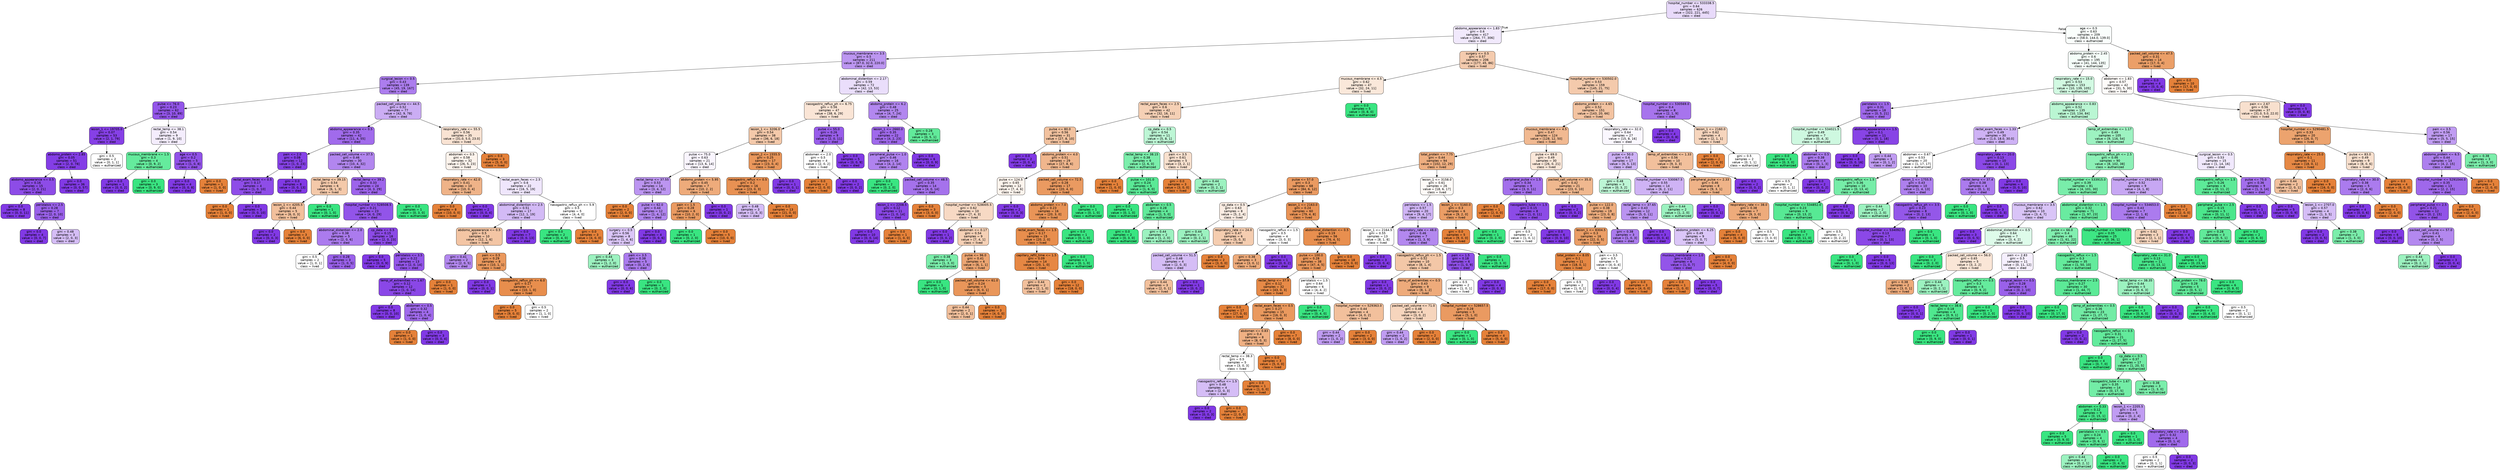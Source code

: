 digraph Tree {
node [shape=box, style="filled, rounded", color="black", fontname="helvetica"] ;
edge [fontname="helvetica"] ;
0 [label="hospital_number <= 533338.5\ngini = 0.64\nsamples = 626\nvalue = [322, 221, 445]\nclass = died", fillcolor="#e8dafa"] ;
1 [label="abdomo_appearance <= 1.83\ngini = 0.6\nsamples = 417\nvalue = [264, 77, 306]\nclass = died", fillcolor="#f1e9fc"] ;
0 -> 1 [labeldistance=2.5, labelangle=45, headlabel="True"] ;
2 [label="mucous_membrane <= 3.5\ngini = 0.5\nsamples = 211\nvalue = [87.0, 32.0, 220.0]\nclass = died", fillcolor="#bc96f1"] ;
1 -> 2 ;
3 [label="surgical_lesion <= 0.5\ngini = 0.43\nsamples = 139\nvalue = [45, 19, 167]\nclass = died", fillcolor="#ac7dee"] ;
2 -> 3 ;
4 [label="pulse <= 76.0\ngini = 0.23\nsamples = 62\nvalue = [3, 10, 89]\nclass = died", fillcolor="#9355e9"] ;
3 -> 4 ;
5 [label="lesion_1 <= 19705.0\ngini = 0.07\nsamples = 53\nvalue = [2, 1, 79]\nclass = died", fillcolor="#8640e6"] ;
4 -> 5 ;
6 [label="abdomo_protein <= 2.85\ngini = 0.05\nsamples = 51\nvalue = [2, 0, 78]\nclass = died", fillcolor="#843ee6"] ;
5 -> 6 ;
7 [label="abdomo_appearance <= 0.5\ngini = 0.16\nsamples = 15\nvalue = [2, 0, 21]\nclass = died", fillcolor="#8d4ce7"] ;
6 -> 7 ;
8 [label="gini = 0.0\nsamples = 8\nvalue = [0, 0, 11]\nclass = died", fillcolor="#8139e5"] ;
7 -> 8 ;
9 [label="peristalsis <= 2.5\ngini = 0.28\nsamples = 7\nvalue = [2, 0, 10]\nclass = died", fillcolor="#9a61ea"] ;
7 -> 9 ;
10 [label="gini = 0.0\nsamples = 4\nvalue = [0, 0, 7]\nclass = died", fillcolor="#8139e5"] ;
9 -> 10 ;
11 [label="gini = 0.48\nsamples = 3\nvalue = [2, 0, 3]\nclass = died", fillcolor="#d5bdf6"] ;
9 -> 11 ;
12 [label="gini = 0.0\nsamples = 36\nvalue = [0, 0, 57]\nclass = died", fillcolor="#8139e5"] ;
6 -> 12 ;
13 [label="gini = 0.5\nsamples = 2\nvalue = [0, 1, 1]\nclass = euthanized", fillcolor="#ffffff"] ;
5 -> 13 ;
14 [label="rectal_temp <= 38.1\ngini = 0.54\nsamples = 9\nvalue = [1, 9, 10]\nclass = died", fillcolor="#f4edfd"] ;
4 -> 14 ;
15 [label="mucous_membrane <= 1.5\ngini = 0.3\nsamples = 4\nvalue = [0, 9, 2]\nclass = euthanized", fillcolor="#65eb9d"] ;
14 -> 15 ;
16 [label="gini = 0.0\nsamples = 1\nvalue = [0, 0, 2]\nclass = died", fillcolor="#8139e5"] ;
15 -> 16 ;
17 [label="gini = 0.0\nsamples = 3\nvalue = [0, 9, 0]\nclass = euthanized", fillcolor="#39e581"] ;
15 -> 17 ;
18 [label="age <= 0.5\ngini = 0.2\nsamples = 5\nvalue = [1, 0, 8]\nclass = died", fillcolor="#9152e8"] ;
14 -> 18 ;
19 [label="gini = 0.0\nsamples = 4\nvalue = [0, 0, 8]\nclass = died", fillcolor="#8139e5"] ;
18 -> 19 ;
20 [label="gini = 0.0\nsamples = 1\nvalue = [1, 0, 0]\nclass = lived", fillcolor="#e58139"] ;
18 -> 20 ;
21 [label="packed_cell_volume <= 44.5\ngini = 0.52\nsamples = 77\nvalue = [42, 9, 78]\nclass = died", fillcolor="#cbadf4"] ;
3 -> 21 ;
22 [label="abdomo_appearance <= 0.5\ngini = 0.35\nsamples = 42\nvalue = [11, 4, 55]\nclass = died", fillcolor="#a16bec"] ;
21 -> 22 ;
23 [label="pain <= 2.0\ngini = 0.08\nsamples = 12\nvalue = [1, 0, 23]\nclass = died", fillcolor="#8642e6"] ;
22 -> 23 ;
24 [label="rectal_exam_feces <= 0.5\ngini = 0.17\nsamples = 4\nvalue = [1, 0, 10]\nclass = died", fillcolor="#8e4de8"] ;
23 -> 24 ;
25 [label="gini = 0.0\nsamples = 1\nvalue = [1, 0, 0]\nclass = lived", fillcolor="#e58139"] ;
24 -> 25 ;
26 [label="gini = 0.0\nsamples = 3\nvalue = [0, 0, 10]\nclass = died", fillcolor="#8139e5"] ;
24 -> 26 ;
27 [label="gini = 0.0\nsamples = 8\nvalue = [0, 0, 13]\nclass = died", fillcolor="#8139e5"] ;
23 -> 27 ;
28 [label="packed_cell_volume <= 37.5\ngini = 0.46\nsamples = 30\nvalue = [10, 4, 32]\nclass = died", fillcolor="#b286ef"] ;
22 -> 28 ;
29 [label="rectal_temp <= 39.15\ngini = 0.54\nsamples = 6\nvalue = [6, 1, 3]\nclass = lived", fillcolor="#f4c9aa"] ;
28 -> 29 ;
30 [label="lesion_1 <= 4205.5\ngini = 0.44\nsamples = 5\nvalue = [6, 0, 3]\nclass = lived", fillcolor="#f2c09c"] ;
29 -> 30 ;
31 [label="gini = 0.0\nsamples = 2\nvalue = [0, 0, 3]\nclass = died", fillcolor="#8139e5"] ;
30 -> 31 ;
32 [label="gini = 0.0\nsamples = 3\nvalue = [6, 0, 0]\nclass = lived", fillcolor="#e58139"] ;
30 -> 32 ;
33 [label="gini = 0.0\nsamples = 1\nvalue = [0, 1, 0]\nclass = euthanized", fillcolor="#39e581"] ;
29 -> 33 ;
34 [label="rectal_temp <= 39.2\ngini = 0.33\nsamples = 24\nvalue = [4, 3, 29]\nclass = died", fillcolor="#9d64eb"] ;
28 -> 34 ;
35 [label="hospital_number <= 528508.5\ngini = 0.21\nsamples = 23\nvalue = [4, 0, 29]\nclass = died", fillcolor="#9254e9"] ;
34 -> 35 ;
36 [label="abdominal_distention <= 2.0\ngini = 0.38\nsamples = 5\nvalue = [2, 0, 6]\nclass = died", fillcolor="#ab7bee"] ;
35 -> 36 ;
37 [label="gini = 0.5\nsamples = 2\nvalue = [1, 0, 1]\nclass = lived", fillcolor="#ffffff"] ;
36 -> 37 ;
38 [label="gini = 0.28\nsamples = 3\nvalue = [1, 0, 5]\nclass = died", fillcolor="#9a61ea"] ;
36 -> 38 ;
39 [label="cp_data <= 0.5\ngini = 0.15\nsamples = 18\nvalue = [2, 0, 23]\nclass = died", fillcolor="#8c4ae7"] ;
35 -> 39 ;
40 [label="gini = 0.0\nsamples = 5\nvalue = [0, 0, 9]\nclass = died", fillcolor="#8139e5"] ;
39 -> 40 ;
41 [label="peristalsis <= 3.5\ngini = 0.22\nsamples = 13\nvalue = [2, 0, 14]\nclass = died", fillcolor="#9355e9"] ;
39 -> 41 ;
42 [label="temp_of_extremities <= 1.67\ngini = 0.12\nsamples = 12\nvalue = [1, 0, 14]\nclass = died", fillcolor="#8a47e7"] ;
41 -> 42 ;
43 [label="gini = 0.0\nsamples = 8\nvalue = [0, 0, 10]\nclass = died", fillcolor="#8139e5"] ;
42 -> 43 ;
44 [label="abdomen <= 0.5\ngini = 0.32\nsamples = 4\nvalue = [1, 0, 4]\nclass = died", fillcolor="#a06aec"] ;
42 -> 44 ;
45 [label="gini = 0.0\nsamples = 1\nvalue = [1, 0, 0]\nclass = lived", fillcolor="#e58139"] ;
44 -> 45 ;
46 [label="gini = 0.0\nsamples = 3\nvalue = [0, 0, 4]\nclass = died", fillcolor="#8139e5"] ;
44 -> 46 ;
47 [label="gini = 0.0\nsamples = 1\nvalue = [1, 0, 0]\nclass = lived", fillcolor="#e58139"] ;
41 -> 47 ;
48 [label="gini = 0.0\nsamples = 1\nvalue = [0, 3, 0]\nclass = euthanized", fillcolor="#39e581"] ;
34 -> 48 ;
49 [label="respiratory_rate <= 55.5\ngini = 0.56\nsamples = 35\nvalue = [31.0, 5.0, 23.0]\nclass = lived", fillcolor="#f9e3d3"] ;
21 -> 49 ;
50 [label="abdomen <= 0.5\ngini = 0.58\nsamples = 32\nvalue = [26, 5, 23]\nclass = lived", fillcolor="#fcf3ec"] ;
49 -> 50 ;
51 [label="respiratory_rate <= 42.0\ngini = 0.41\nsamples = 10\nvalue = [10, 0, 4]\nclass = lived", fillcolor="#efb388"] ;
50 -> 51 ;
52 [label="gini = 0.0\nsamples = 8\nvalue = [10, 0, 0]\nclass = lived", fillcolor="#e58139"] ;
51 -> 52 ;
53 [label="gini = 0.0\nsamples = 2\nvalue = [0, 0, 4]\nclass = died", fillcolor="#8139e5"] ;
51 -> 53 ;
54 [label="rectal_exam_feces <= 2.5\ngini = 0.6\nsamples = 22\nvalue = [16, 5, 19]\nclass = died", fillcolor="#efe6fc"] ;
50 -> 54 ;
55 [label="abdominal_distention <= 2.5\ngini = 0.51\nsamples = 17\nvalue = [12, 1, 19]\nclass = died", fillcolor="#d3baf6"] ;
54 -> 55 ;
56 [label="abdomo_appearance <= 0.5\ngini = 0.5\nsamples = 10\nvalue = [12, 1, 6]\nclass = lived", fillcolor="#f3c5a4"] ;
55 -> 56 ;
57 [label="gini = 0.41\nsamples = 2\nvalue = [2, 0, 5]\nclass = died", fillcolor="#b388ef"] ;
56 -> 57 ;
58 [label="pain <= 0.5\ngini = 0.29\nsamples = 8\nvalue = [10, 1, 1]\nclass = lived", fillcolor="#ea985d"] ;
56 -> 58 ;
59 [label="gini = 0.0\nsamples = 1\nvalue = [0, 0, 1]\nclass = died", fillcolor="#8139e5"] ;
58 -> 59 ;
60 [label="nasogastric_reflux_ph <= 6.0\ngini = 0.17\nsamples = 7\nvalue = [10, 1, 0]\nclass = lived", fillcolor="#e88e4d"] ;
58 -> 60 ;
61 [label="gini = 0.0\nsamples = 5\nvalue = [9, 0, 0]\nclass = lived", fillcolor="#e58139"] ;
60 -> 61 ;
62 [label="gini = 0.5\nsamples = 2\nvalue = [1, 1, 0]\nclass = lived", fillcolor="#ffffff"] ;
60 -> 62 ;
63 [label="gini = 0.0\nsamples = 7\nvalue = [0, 0, 13]\nclass = died", fillcolor="#8139e5"] ;
55 -> 63 ;
64 [label="nasogastric_reflux_ph <= 5.9\ngini = 0.5\nsamples = 5\nvalue = [4, 4, 0]\nclass = lived", fillcolor="#ffffff"] ;
54 -> 64 ;
65 [label="gini = 0.0\nsamples = 2\nvalue = [0, 4, 0]\nclass = euthanized", fillcolor="#39e581"] ;
64 -> 65 ;
66 [label="gini = 0.0\nsamples = 3\nvalue = [4, 0, 0]\nclass = lived", fillcolor="#e58139"] ;
64 -> 66 ;
67 [label="gini = 0.0\nsamples = 3\nvalue = [5, 0, 0]\nclass = lived", fillcolor="#e58139"] ;
49 -> 67 ;
68 [label="abdominal_distention <= 2.17\ngini = 0.59\nsamples = 72\nvalue = [42, 13, 53]\nclass = died", fillcolor="#eadefb"] ;
2 -> 68 ;
69 [label="nasogastric_reflux_ph <= 6.75\ngini = 0.56\nsamples = 47\nvalue = [38, 6, 29]\nclass = lived", fillcolor="#fae5d6"] ;
68 -> 69 ;
70 [label="lesion_1 <= 3206.0\ngini = 0.54\nsamples = 38\nvalue = [36, 6, 18]\nclass = lived", fillcolor="#f4c9aa"] ;
69 -> 70 ;
71 [label="pulse <= 75.0\ngini = 0.63\nsamples = 21\nvalue = [13, 6, 14]\nclass = died", fillcolor="#f9f5fe"] ;
70 -> 71 ;
72 [label="rectal_temp <= 37.55\ngini = 0.53\nsamples = 14\nvalue = [3, 4, 12]\nclass = died", fillcolor="#bc95f1"] ;
71 -> 72 ;
73 [label="gini = 0.0\nsamples = 2\nvalue = [2, 0, 0]\nclass = lived", fillcolor="#e58139"] ;
72 -> 73 ;
74 [label="pulse <= 62.0\ngini = 0.44\nsamples = 12\nvalue = [1, 4, 12]\nclass = died", fillcolor="#b185ef"] ;
72 -> 74 ;
75 [label="surgery <= 0.5\ngini = 0.56\nsamples = 8\nvalue = [1, 4, 6]\nclass = died", fillcolor="#dbc6f8"] ;
74 -> 75 ;
76 [label="gini = 0.44\nsamples = 3\nvalue = [1, 2, 0]\nclass = euthanized", fillcolor="#9cf2c0"] ;
75 -> 76 ;
77 [label="pain <= 3.5\ngini = 0.38\nsamples = 5\nvalue = [0, 2, 6]\nclass = died", fillcolor="#ab7bee"] ;
75 -> 77 ;
78 [label="gini = 0.0\nsamples = 4\nvalue = [0, 0, 6]\nclass = died", fillcolor="#8139e5"] ;
77 -> 78 ;
79 [label="gini = 0.0\nsamples = 1\nvalue = [0, 2, 0]\nclass = euthanized", fillcolor="#39e581"] ;
77 -> 79 ;
80 [label="gini = 0.0\nsamples = 4\nvalue = [0, 0, 6]\nclass = died", fillcolor="#8139e5"] ;
74 -> 80 ;
81 [label="abdomo_protein <= 5.95\ngini = 0.45\nsamples = 7\nvalue = [10, 2, 2]\nclass = lived", fillcolor="#eeab7b"] ;
71 -> 81 ;
82 [label="pain <= 1.5\ngini = 0.28\nsamples = 6\nvalue = [10, 2, 0]\nclass = lived", fillcolor="#ea9a61"] ;
81 -> 82 ;
83 [label="gini = 0.0\nsamples = 1\nvalue = [0, 2, 0]\nclass = euthanized", fillcolor="#39e581"] ;
82 -> 83 ;
84 [label="gini = 0.0\nsamples = 5\nvalue = [10, 0, 0]\nclass = lived", fillcolor="#e58139"] ;
82 -> 84 ;
85 [label="gini = 0.0\nsamples = 1\nvalue = [0, 0, 2]\nclass = died", fillcolor="#8139e5"] ;
81 -> 85 ;
86 [label="lesion_2 <= 1555.5\ngini = 0.25\nsamples = 17\nvalue = [23, 0, 4]\nclass = lived", fillcolor="#ea975b"] ;
70 -> 86 ;
87 [label="nasogastric_reflux <= 0.5\ngini = 0.2\nsamples = 16\nvalue = [23, 0, 3]\nclass = lived", fillcolor="#e89153"] ;
86 -> 87 ;
88 [label="gini = 0.48\nsamples = 3\nvalue = [2, 0, 3]\nclass = died", fillcolor="#d5bdf6"] ;
87 -> 88 ;
89 [label="gini = 0.0\nsamples = 13\nvalue = [21, 0, 0]\nclass = lived", fillcolor="#e58139"] ;
87 -> 89 ;
90 [label="gini = 0.0\nsamples = 1\nvalue = [0, 0, 1]\nclass = died", fillcolor="#8139e5"] ;
86 -> 90 ;
91 [label="pulse <= 55.0\ngini = 0.26\nsamples = 9\nvalue = [2, 0, 11]\nclass = died", fillcolor="#985dea"] ;
69 -> 91 ;
92 [label="abdomen <= 2.0\ngini = 0.5\nsamples = 4\nvalue = [2, 0, 2]\nclass = lived", fillcolor="#ffffff"] ;
91 -> 92 ;
93 [label="gini = 0.0\nsamples = 2\nvalue = [2, 0, 0]\nclass = lived", fillcolor="#e58139"] ;
92 -> 93 ;
94 [label="gini = 0.0\nsamples = 2\nvalue = [0, 0, 2]\nclass = died", fillcolor="#8139e5"] ;
92 -> 94 ;
95 [label="gini = 0.0\nsamples = 5\nvalue = [0, 0, 9]\nclass = died", fillcolor="#8139e5"] ;
91 -> 95 ;
96 [label="abdomo_protein <= 6.2\ngini = 0.48\nsamples = 25\nvalue = [4, 7, 24]\nclass = died", fillcolor="#b287ef"] ;
68 -> 96 ;
97 [label="lesion_1 <= 2660.0\ngini = 0.35\nsamples = 22\nvalue = [4, 2, 23]\nclass = died", fillcolor="#9f69eb"] ;
96 -> 97 ;
98 [label="peripheral_pulse <= 1.0\ngini = 0.46\nsamples = 16\nvalue = [4, 2, 14]\nclass = died", fillcolor="#b083ef"] ;
97 -> 98 ;
99 [label="gini = 0.0\nsamples = 2\nvalue = [0, 2, 0]\nclass = euthanized", fillcolor="#39e581"] ;
98 -> 99 ;
100 [label="packed_cell_volume <= 48.5\ngini = 0.35\nsamples = 14\nvalue = [4, 0, 14]\nclass = died", fillcolor="#a572ec"] ;
98 -> 100 ;
101 [label="lesion_1 <= 2208.5\ngini = 0.12\nsamples = 11\nvalue = [1, 0, 14]\nclass = died", fillcolor="#8a47e7"] ;
100 -> 101 ;
102 [label="gini = 0.0\nsamples = 10\nvalue = [0, 0, 14]\nclass = died", fillcolor="#8139e5"] ;
101 -> 102 ;
103 [label="gini = 0.0\nsamples = 1\nvalue = [1, 0, 0]\nclass = lived", fillcolor="#e58139"] ;
101 -> 103 ;
104 [label="gini = 0.0\nsamples = 3\nvalue = [3, 0, 0]\nclass = lived", fillcolor="#e58139"] ;
100 -> 104 ;
105 [label="gini = 0.0\nsamples = 6\nvalue = [0, 0, 9]\nclass = died", fillcolor="#8139e5"] ;
97 -> 105 ;
106 [label="gini = 0.28\nsamples = 3\nvalue = [0, 5, 1]\nclass = euthanized", fillcolor="#61ea9a"] ;
96 -> 106 ;
107 [label="surgery <= 0.5\ngini = 0.57\nsamples = 206\nvalue = [177, 45, 86]\nclass = lived", fillcolor="#f4cbae"] ;
1 -> 107 ;
108 [label="mucous_membrane <= 4.5\ngini = 0.62\nsamples = 47\nvalue = [32, 24, 11]\nclass = lived", fillcolor="#fae8da"] ;
107 -> 108 ;
109 [label="rectal_exam_feces <= 2.5\ngini = 0.6\nsamples = 42\nvalue = [32, 16, 11]\nclass = lived", fillcolor="#f5d0b5"] ;
108 -> 109 ;
110 [label="pulse <= 80.0\ngini = 0.56\nsamples = 31\nvalue = [27, 8, 10]\nclass = lived", fillcolor="#f2c29f"] ;
109 -> 110 ;
111 [label="gini = 0.0\nsamples = 2\nvalue = [0, 0, 4]\nclass = died", fillcolor="#8139e5"] ;
110 -> 111 ;
112 [label="abdomo_protein <= 4.0\ngini = 0.51\nsamples = 29\nvalue = [27, 8, 6]\nclass = lived", fillcolor="#f0b68d"] ;
110 -> 112 ;
113 [label="pulse <= 124.5\ngini = 0.65\nsamples = 12\nvalue = [7, 4, 6]\nclass = lived", fillcolor="#fdf4ed"] ;
112 -> 113 ;
114 [label="hospital_number <= 528005.5\ngini = 0.62\nsamples = 10\nvalue = [7, 4, 3]\nclass = lived", fillcolor="#f7d9c4"] ;
113 -> 114 ;
115 [label="gini = 0.0\nsamples = 1\nvalue = [0, 0, 2]\nclass = died", fillcolor="#8139e5"] ;
114 -> 115 ;
116 [label="abdomen <= 0.17\ngini = 0.54\nsamples = 9\nvalue = [7, 4, 1]\nclass = lived", fillcolor="#f5d0b5"] ;
114 -> 116 ;
117 [label="gini = 0.38\nsamples = 3\nvalue = [1, 3, 0]\nclass = euthanized", fillcolor="#7beeab"] ;
116 -> 117 ;
118 [label="pulse <= 96.0\ngini = 0.41\nsamples = 6\nvalue = [6, 1, 1]\nclass = lived", fillcolor="#eca572"] ;
116 -> 118 ;
119 [label="gini = 0.0\nsamples = 1\nvalue = [0, 1, 0]\nclass = euthanized", fillcolor="#39e581"] ;
118 -> 119 ;
120 [label="packed_cell_volume <= 61.0\ngini = 0.24\nsamples = 5\nvalue = [6, 0, 1]\nclass = lived", fillcolor="#e9965a"] ;
118 -> 120 ;
121 [label="gini = 0.44\nsamples = 2\nvalue = [2, 0, 1]\nclass = lived", fillcolor="#f2c09c"] ;
120 -> 121 ;
122 [label="gini = 0.0\nsamples = 3\nvalue = [4, 0, 0]\nclass = lived", fillcolor="#e58139"] ;
120 -> 122 ;
123 [label="gini = 0.0\nsamples = 2\nvalue = [0, 0, 3]\nclass = died", fillcolor="#8139e5"] ;
113 -> 123 ;
124 [label="packed_cell_volume <= 72.5\ngini = 0.28\nsamples = 17\nvalue = [20, 4, 0]\nclass = lived", fillcolor="#ea9a61"] ;
112 -> 124 ;
125 [label="abdomo_protein <= 7.0\ngini = 0.23\nsamples = 16\nvalue = [20, 3, 0]\nclass = lived", fillcolor="#e99457"] ;
124 -> 125 ;
126 [label="rectal_exam_feces <= 1.5\ngini = 0.17\nsamples = 15\nvalue = [20, 2, 0]\nclass = lived", fillcolor="#e88e4d"] ;
125 -> 126 ;
127 [label="capillary_refill_time <= 1.5\ngini = 0.09\nsamples = 14\nvalue = [20, 1, 0]\nclass = lived", fillcolor="#e68743"] ;
126 -> 127 ;
128 [label="gini = 0.44\nsamples = 2\nvalue = [2, 1, 0]\nclass = lived", fillcolor="#f2c09c"] ;
127 -> 128 ;
129 [label="gini = 0.0\nsamples = 12\nvalue = [18, 0, 0]\nclass = lived", fillcolor="#e58139"] ;
127 -> 129 ;
130 [label="gini = 0.0\nsamples = 1\nvalue = [0, 1, 0]\nclass = euthanized", fillcolor="#39e581"] ;
126 -> 130 ;
131 [label="gini = 0.0\nsamples = 1\nvalue = [0, 1, 0]\nclass = euthanized", fillcolor="#39e581"] ;
125 -> 131 ;
132 [label="gini = 0.0\nsamples = 1\nvalue = [0, 1, 0]\nclass = euthanized", fillcolor="#39e581"] ;
124 -> 132 ;
133 [label="cp_data <= 0.5\ngini = 0.54\nsamples = 11\nvalue = [5, 8, 1]\nclass = euthanized", fillcolor="#bdf6d5"] ;
109 -> 133 ;
134 [label="rectal_temp <= 38.15\ngini = 0.38\nsamples = 6\nvalue = [2, 6, 0]\nclass = euthanized", fillcolor="#7beeab"] ;
133 -> 134 ;
135 [label="gini = 0.0\nsamples = 1\nvalue = [1, 0, 0]\nclass = lived", fillcolor="#e58139"] ;
134 -> 135 ;
136 [label="pulse <= 101.0\ngini = 0.24\nsamples = 5\nvalue = [1, 6, 0]\nclass = euthanized", fillcolor="#5ae996"] ;
134 -> 136 ;
137 [label="gini = 0.0\nsamples = 1\nvalue = [0, 1, 0]\nclass = euthanized", fillcolor="#39e581"] ;
136 -> 137 ;
138 [label="abdomen <= 0.5\ngini = 0.28\nsamples = 4\nvalue = [1, 5, 0]\nclass = euthanized", fillcolor="#61ea9a"] ;
136 -> 138 ;
139 [label="gini = 0.0\nsamples = 2\nvalue = [0, 3, 0]\nclass = euthanized", fillcolor="#39e581"] ;
138 -> 139 ;
140 [label="gini = 0.44\nsamples = 2\nvalue = [1, 2, 0]\nclass = euthanized", fillcolor="#9cf2c0"] ;
138 -> 140 ;
141 [label="pain <= 3.5\ngini = 0.61\nsamples = 5\nvalue = [3, 2, 1]\nclass = lived", fillcolor="#f8e0ce"] ;
133 -> 141 ;
142 [label="gini = 0.0\nsamples = 3\nvalue = [3, 0, 0]\nclass = lived", fillcolor="#e58139"] ;
141 -> 142 ;
143 [label="gini = 0.44\nsamples = 2\nvalue = [0, 2, 1]\nclass = euthanized", fillcolor="#9cf2c0"] ;
141 -> 143 ;
144 [label="gini = 0.0\nsamples = 5\nvalue = [0, 8, 0]\nclass = euthanized", fillcolor="#39e581"] ;
108 -> 144 ;
145 [label="hospital_number <= 530502.0\ngini = 0.53\nsamples = 159\nvalue = [145, 21, 75]\nclass = lived", fillcolor="#f4caac"] ;
107 -> 145 ;
146 [label="abdomo_protein <= 4.65\ngini = 0.52\nsamples = 151\nvalue = [143, 20, 66]\nclass = lived", fillcolor="#f3c3a1"] ;
145 -> 146 ;
147 [label="mucous_membrane <= 4.5\ngini = 0.47\nsamples = 124\nvalue = [128, 12, 50]\nclass = lived", fillcolor="#f1b991"] ;
146 -> 147 ;
148 [label="total_protein <= 7.75\ngini = 0.44\nsamples = 94\nvalue = [102, 12, 29]\nclass = lived", fillcolor="#eeae80"] ;
147 -> 148 ;
149 [label="pulse <= 57.0\ngini = 0.3\nsamples = 68\nvalue = [84, 6, 12]\nclass = lived", fillcolor="#ea9a61"] ;
148 -> 149 ;
150 [label="cp_data <= 0.5\ngini = 0.63\nsamples = 8\nvalue = [5, 2, 4]\nclass = lived", fillcolor="#fbede3"] ;
149 -> 150 ;
151 [label="gini = 0.44\nsamples = 2\nvalue = [0, 2, 1]\nclass = euthanized", fillcolor="#9cf2c0"] ;
150 -> 151 ;
152 [label="respiratory_rate <= 24.0\ngini = 0.47\nsamples = 6\nvalue = [5, 0, 3]\nclass = lived", fillcolor="#f5cdb0"] ;
150 -> 152 ;
153 [label="packed_cell_volume <= 51.5\ngini = 0.48\nsamples = 4\nvalue = [2, 0, 3]\nclass = died", fillcolor="#d5bdf6"] ;
152 -> 153 ;
154 [label="gini = 0.44\nsamples = 3\nvalue = [2, 0, 1]\nclass = lived", fillcolor="#f2c09c"] ;
153 -> 154 ;
155 [label="gini = 0.0\nsamples = 1\nvalue = [0, 0, 2]\nclass = died", fillcolor="#8139e5"] ;
153 -> 155 ;
156 [label="gini = 0.0\nsamples = 2\nvalue = [3, 0, 0]\nclass = lived", fillcolor="#e58139"] ;
152 -> 156 ;
157 [label="lesion_1 <= 2163.0\ngini = 0.24\nsamples = 60\nvalue = [79, 4, 8]\nclass = lived", fillcolor="#e99356"] ;
149 -> 157 ;
158 [label="nasogastric_reflux <= 1.5\ngini = 0.5\nsamples = 4\nvalue = [3, 0, 3]\nclass = lived", fillcolor="#ffffff"] ;
157 -> 158 ;
159 [label="gini = 0.38\nsamples = 3\nvalue = [3, 0, 1]\nclass = lived", fillcolor="#eeab7b"] ;
158 -> 159 ;
160 [label="gini = 0.0\nsamples = 1\nvalue = [0, 0, 2]\nclass = died", fillcolor="#8139e5"] ;
158 -> 160 ;
161 [label="abdominal_distention <= 0.5\ngini = 0.19\nsamples = 56\nvalue = [76, 4, 5]\nclass = lived", fillcolor="#e88f4f"] ;
157 -> 161 ;
162 [label="pulse <= 100.0\ngini = 0.28\nsamples = 38\nvalue = [47, 4, 5]\nclass = lived", fillcolor="#ea975c"] ;
161 -> 162 ;
163 [label="rectal_temp <= 37.9\ngini = 0.12\nsamples = 32\nvalue = [43, 0, 3]\nclass = lived", fillcolor="#e78a47"] ;
162 -> 163 ;
164 [label="gini = 0.0\nsamples = 17\nvalue = [27, 0, 0]\nclass = lived", fillcolor="#e58139"] ;
163 -> 164 ;
165 [label="rectal_exam_feces <= 0.5\ngini = 0.27\nsamples = 15\nvalue = [16, 0, 3]\nclass = lived", fillcolor="#ea995e"] ;
163 -> 165 ;
166 [label="abdomen <= 0.83\ngini = 0.4\nsamples = 8\nvalue = [8, 0, 3]\nclass = lived", fillcolor="#efb083"] ;
165 -> 166 ;
167 [label="rectal_temp <= 38.3\ngini = 0.5\nsamples = 5\nvalue = [3, 0, 3]\nclass = lived", fillcolor="#ffffff"] ;
166 -> 167 ;
168 [label="nasogastric_reflux <= 1.5\ngini = 0.48\nsamples = 4\nvalue = [2, 0, 3]\nclass = died", fillcolor="#d5bdf6"] ;
167 -> 168 ;
169 [label="gini = 0.0\nsamples = 2\nvalue = [0, 0, 3]\nclass = died", fillcolor="#8139e5"] ;
168 -> 169 ;
170 [label="gini = 0.0\nsamples = 2\nvalue = [2, 0, 0]\nclass = lived", fillcolor="#e58139"] ;
168 -> 170 ;
171 [label="gini = 0.0\nsamples = 1\nvalue = [1, 0, 0]\nclass = lived", fillcolor="#e58139"] ;
167 -> 171 ;
172 [label="gini = 0.0\nsamples = 3\nvalue = [5, 0, 0]\nclass = lived", fillcolor="#e58139"] ;
166 -> 172 ;
173 [label="gini = 0.0\nsamples = 7\nvalue = [8, 0, 0]\nclass = lived", fillcolor="#e58139"] ;
165 -> 173 ;
174 [label="peristalsis <= 1.5\ngini = 0.64\nsamples = 6\nvalue = [4, 4, 2]\nclass = lived", fillcolor="#ffffff"] ;
162 -> 174 ;
175 [label="gini = 0.0\nsamples = 2\nvalue = [0, 4, 0]\nclass = euthanized", fillcolor="#39e581"] ;
174 -> 175 ;
176 [label="hospital_number <= 529363.0\ngini = 0.44\nsamples = 4\nvalue = [4, 0, 2]\nclass = lived", fillcolor="#f2c09c"] ;
174 -> 176 ;
177 [label="gini = 0.44\nsamples = 2\nvalue = [1, 0, 2]\nclass = died", fillcolor="#c09cf2"] ;
176 -> 177 ;
178 [label="gini = 0.0\nsamples = 2\nvalue = [3, 0, 0]\nclass = lived", fillcolor="#e58139"] ;
176 -> 178 ;
179 [label="gini = 0.0\nsamples = 18\nvalue = [29, 0, 0]\nclass = lived", fillcolor="#e58139"] ;
161 -> 179 ;
180 [label="lesion_1 <= 3158.0\ngini = 0.61\nsamples = 26\nvalue = [18, 6, 17]\nclass = lived", fillcolor="#fefaf7"] ;
148 -> 180 ;
181 [label="peristalsis <= 1.5\ngini = 0.57\nsamples = 20\nvalue = [9, 4, 17]\nclass = died", fillcolor="#cfb4f5"] ;
180 -> 181 ;
182 [label="lesion_1 <= 2164.5\ngini = 0.55\nsamples = 13\nvalue = [8, 1, 8]\nclass = lived", fillcolor="#ffffff"] ;
181 -> 182 ;
183 [label="gini = 0.0\nsamples = 3\nvalue = [0, 0, 4]\nclass = died", fillcolor="#8139e5"] ;
182 -> 183 ;
184 [label="nasogastric_reflux_ph <= 1.5\ngini = 0.52\nsamples = 10\nvalue = [8, 1, 4]\nclass = lived", fillcolor="#f3c7a7"] ;
182 -> 184 ;
185 [label="gini = 0.0\nsamples = 1\nvalue = [0, 0, 2]\nclass = died", fillcolor="#8139e5"] ;
184 -> 185 ;
186 [label="temp_of_extremities <= 0.5\ngini = 0.43\nsamples = 9\nvalue = [8, 1, 2]\nclass = lived", fillcolor="#eeab7b"] ;
184 -> 186 ;
187 [label="packed_cell_volume <= 71.0\ngini = 0.48\nsamples = 4\nvalue = [3, 0, 2]\nclass = lived", fillcolor="#f6d5bd"] ;
186 -> 187 ;
188 [label="gini = 0.44\nsamples = 2\nvalue = [1, 0, 2]\nclass = died", fillcolor="#c09cf2"] ;
187 -> 188 ;
189 [label="gini = 0.0\nsamples = 2\nvalue = [2, 0, 0]\nclass = lived", fillcolor="#e58139"] ;
187 -> 189 ;
190 [label="hospital_number <= 528657.5\ngini = 0.28\nsamples = 5\nvalue = [5, 1, 0]\nclass = lived", fillcolor="#ea9a61"] ;
186 -> 190 ;
191 [label="gini = 0.0\nsamples = 1\nvalue = [0, 1, 0]\nclass = euthanized", fillcolor="#39e581"] ;
190 -> 191 ;
192 [label="gini = 0.0\nsamples = 4\nvalue = [5, 0, 0]\nclass = lived", fillcolor="#e58139"] ;
190 -> 192 ;
193 [label="respiratory_rate <= 48.0\ngini = 0.46\nsamples = 7\nvalue = [1, 3, 9]\nclass = died", fillcolor="#b388ef"] ;
181 -> 193 ;
194 [label="pain <= 1.5\ngini = 0.18\nsamples = 6\nvalue = [1, 0, 9]\nclass = died", fillcolor="#8f4fe8"] ;
193 -> 194 ;
195 [label="gini = 0.5\nsamples = 2\nvalue = [1, 0, 1]\nclass = lived", fillcolor="#ffffff"] ;
194 -> 195 ;
196 [label="gini = 0.0\nsamples = 4\nvalue = [0, 0, 8]\nclass = died", fillcolor="#8139e5"] ;
194 -> 196 ;
197 [label="gini = 0.0\nsamples = 1\nvalue = [0, 3, 0]\nclass = euthanized", fillcolor="#39e581"] ;
193 -> 197 ;
198 [label="lesion_1 <= 5160.0\ngini = 0.3\nsamples = 6\nvalue = [9, 2, 0]\nclass = lived", fillcolor="#eb9d65"] ;
180 -> 198 ;
199 [label="gini = 0.0\nsamples = 5\nvalue = [9, 0, 0]\nclass = lived", fillcolor="#e58139"] ;
198 -> 199 ;
200 [label="gini = 0.0\nsamples = 1\nvalue = [0, 2, 0]\nclass = euthanized", fillcolor="#39e581"] ;
198 -> 200 ;
201 [label="pulse <= 69.0\ngini = 0.49\nsamples = 30\nvalue = [26, 0, 21]\nclass = lived", fillcolor="#fae7d9"] ;
147 -> 201 ;
202 [label="peripheral_pulse <= 1.5\ngini = 0.34\nsamples = 9\nvalue = [3, 0, 11]\nclass = died", fillcolor="#a36fec"] ;
201 -> 202 ;
203 [label="gini = 0.0\nsamples = 1\nvalue = [2, 0, 0]\nclass = lived", fillcolor="#e58139"] ;
202 -> 203 ;
204 [label="nasogastric_tube <= 1.5\ngini = 0.15\nsamples = 8\nvalue = [1, 0, 11]\nclass = died", fillcolor="#8c4be7"] ;
202 -> 204 ;
205 [label="gini = 0.5\nsamples = 2\nvalue = [1, 0, 1]\nclass = lived", fillcolor="#ffffff"] ;
204 -> 205 ;
206 [label="gini = 0.0\nsamples = 6\nvalue = [0, 0, 10]\nclass = died", fillcolor="#8139e5"] ;
204 -> 206 ;
207 [label="packed_cell_volume <= 35.0\ngini = 0.42\nsamples = 21\nvalue = [23, 0, 10]\nclass = lived", fillcolor="#f0b88f"] ;
201 -> 207 ;
208 [label="gini = 0.0\nsamples = 2\nvalue = [0, 0, 2]\nclass = died", fillcolor="#8139e5"] ;
207 -> 208 ;
209 [label="pulse <= 122.0\ngini = 0.38\nsamples = 19\nvalue = [23, 0, 8]\nclass = lived", fillcolor="#eead7e"] ;
207 -> 209 ;
210 [label="lesion_1 <= 8304.5\ngini = 0.3\nsamples = 16\nvalue = [22, 0, 5]\nclass = lived", fillcolor="#eb9e66"] ;
209 -> 210 ;
211 [label="total_protein <= 8.05\ngini = 0.1\nsamples = 11\nvalue = [18, 0, 1]\nclass = lived", fillcolor="#e68844"] ;
210 -> 211 ;
212 [label="gini = 0.0\nsamples = 9\nvalue = [17, 0, 0]\nclass = lived", fillcolor="#e58139"] ;
211 -> 212 ;
213 [label="gini = 0.5\nsamples = 2\nvalue = [1, 0, 1]\nclass = lived", fillcolor="#ffffff"] ;
211 -> 213 ;
214 [label="pain <= 3.5\ngini = 0.5\nsamples = 5\nvalue = [4, 0, 4]\nclass = lived", fillcolor="#ffffff"] ;
210 -> 214 ;
215 [label="gini = 0.0\nsamples = 2\nvalue = [0, 0, 4]\nclass = died", fillcolor="#8139e5"] ;
214 -> 215 ;
216 [label="gini = 0.0\nsamples = 3\nvalue = [4, 0, 0]\nclass = lived", fillcolor="#e58139"] ;
214 -> 216 ;
217 [label="gini = 0.38\nsamples = 3\nvalue = [1, 0, 3]\nclass = died", fillcolor="#ab7bee"] ;
209 -> 217 ;
218 [label="respiratory_rate <= 32.0\ngini = 0.64\nsamples = 27\nvalue = [15, 8, 16]\nclass = died", fillcolor="#faf7fe"] ;
146 -> 218 ;
219 [label="pulse <= 50.0\ngini = 0.6\nsamples = 17\nvalue = [6, 5, 13]\nclass = died", fillcolor="#ceb2f5"] ;
218 -> 219 ;
220 [label="gini = 0.48\nsamples = 3\nvalue = [0, 3, 2]\nclass = euthanized", fillcolor="#bdf6d5"] ;
219 -> 220 ;
221 [label="hospital_number <= 530067.5\ngini = 0.55\nsamples = 14\nvalue = [6, 2, 11]\nclass = died", fillcolor="#cfb3f5"] ;
219 -> 221 ;
222 [label="rectal_temp <= 37.65\ngini = 0.43\nsamples = 12\nvalue = [5, 0, 11]\nclass = died", fillcolor="#ba93f1"] ;
221 -> 222 ;
223 [label="gini = 0.0\nsamples = 3\nvalue = [0, 0, 4]\nclass = died", fillcolor="#8139e5"] ;
222 -> 223 ;
224 [label="abdomo_protein <= 6.25\ngini = 0.49\nsamples = 9\nvalue = [5, 0, 7]\nclass = died", fillcolor="#dbc6f8"] ;
222 -> 224 ;
225 [label="mucous_membrane <= 1.0\ngini = 0.22\nsamples = 6\nvalue = [1, 0, 7]\nclass = died", fillcolor="#9355e9"] ;
224 -> 225 ;
226 [label="gini = 0.0\nsamples = 1\nvalue = [1, 0, 0]\nclass = lived", fillcolor="#e58139"] ;
225 -> 226 ;
227 [label="gini = 0.0\nsamples = 5\nvalue = [0, 0, 7]\nclass = died", fillcolor="#8139e5"] ;
225 -> 227 ;
228 [label="gini = 0.0\nsamples = 3\nvalue = [4, 0, 0]\nclass = lived", fillcolor="#e58139"] ;
224 -> 228 ;
229 [label="gini = 0.44\nsamples = 2\nvalue = [1, 2, 0]\nclass = euthanized", fillcolor="#9cf2c0"] ;
221 -> 229 ;
230 [label="temp_of_extremities <= 1.33\ngini = 0.56\nsamples = 10\nvalue = [9, 3, 3]\nclass = lived", fillcolor="#f2c09c"] ;
218 -> 230 ;
231 [label="peripheral_pulse <= 2.33\ngini = 0.46\nsamples = 8\nvalue = [9, 3, 1]\nclass = lived", fillcolor="#efb388"] ;
230 -> 231 ;
232 [label="gini = 0.0\nsamples = 1\nvalue = [0, 0, 1]\nclass = died", fillcolor="#8139e5"] ;
231 -> 232 ;
233 [label="respiratory_rate <= 38.0\ngini = 0.38\nsamples = 7\nvalue = [9, 3, 0]\nclass = lived", fillcolor="#eeab7b"] ;
231 -> 233 ;
234 [label="gini = 0.0\nsamples = 4\nvalue = [6, 0, 0]\nclass = lived", fillcolor="#e58139"] ;
233 -> 234 ;
235 [label="gini = 0.5\nsamples = 3\nvalue = [3, 3, 0]\nclass = lived", fillcolor="#ffffff"] ;
233 -> 235 ;
236 [label="gini = 0.0\nsamples = 2\nvalue = [0, 0, 2]\nclass = died", fillcolor="#8139e5"] ;
230 -> 236 ;
237 [label="hospital_number <= 530569.0\ngini = 0.4\nsamples = 8\nvalue = [2, 1, 9]\nclass = died", fillcolor="#a774ed"] ;
145 -> 237 ;
238 [label="gini = 0.0\nsamples = 4\nvalue = [0, 0, 8]\nclass = died", fillcolor="#8139e5"] ;
237 -> 238 ;
239 [label="lesion_1 <= 2160.0\ngini = 0.62\nsamples = 4\nvalue = [2, 1, 1]\nclass = lived", fillcolor="#f6d5bd"] ;
237 -> 239 ;
240 [label="gini = 0.0\nsamples = 2\nvalue = [2, 0, 0]\nclass = lived", fillcolor="#e58139"] ;
239 -> 240 ;
241 [label="gini = 0.5\nsamples = 2\nvalue = [0, 1, 1]\nclass = euthanized", fillcolor="#ffffff"] ;
239 -> 241 ;
242 [label="age <= 0.5\ngini = 0.63\nsamples = 209\nvalue = [58.0, 144.0, 139.0]\nclass = euthanized", fillcolor="#fafefc"] ;
0 -> 242 [labeldistance=2.5, labelangle=-45, headlabel="False"] ;
243 [label="abdomo_protein <= 2.45\ngini = 0.6\nsamples = 195\nvalue = [41, 144, 135]\nclass = euthanized", fillcolor="#f5fef9"] ;
242 -> 243 ;
244 [label="respiratory_rate <= 15.0\ngini = 0.53\nsamples = 153\nvalue = [10, 139, 105]\nclass = euthanized", fillcolor="#d2f9e2"] ;
243 -> 244 ;
245 [label="peristalsis <= 1.5\ngini = 0.31\nsamples = 18\nvalue = [0, 5, 21]\nclass = died", fillcolor="#9f68eb"] ;
244 -> 245 ;
246 [label="hospital_number <= 534021.5\ngini = 0.49\nsamples = 7\nvalue = [0, 4, 3]\nclass = euthanized", fillcolor="#cef8e0"] ;
245 -> 246 ;
247 [label="gini = 0.0\nsamples = 3\nvalue = [0, 3, 0]\nclass = euthanized", fillcolor="#39e581"] ;
246 -> 247 ;
248 [label="abdomen <= 0.5\ngini = 0.38\nsamples = 4\nvalue = [0, 1, 3]\nclass = died", fillcolor="#ab7bee"] ;
246 -> 248 ;
249 [label="gini = 0.5\nsamples = 2\nvalue = [0, 1, 1]\nclass = euthanized", fillcolor="#ffffff"] ;
248 -> 249 ;
250 [label="gini = 0.0\nsamples = 2\nvalue = [0, 0, 2]\nclass = died", fillcolor="#8139e5"] ;
248 -> 250 ;
251 [label="abdomo_appearance <= 1.5\ngini = 0.1\nsamples = 11\nvalue = [0, 1, 18]\nclass = died", fillcolor="#8844e6"] ;
245 -> 251 ;
252 [label="gini = 0.0\nsamples = 8\nvalue = [0, 0, 16]\nclass = died", fillcolor="#8139e5"] ;
251 -> 252 ;
253 [label="gini = 0.44\nsamples = 3\nvalue = [0, 1, 2]\nclass = died", fillcolor="#c09cf2"] ;
251 -> 253 ;
254 [label="abdomo_appearance <= 0.83\ngini = 0.52\nsamples = 135\nvalue = [10, 134, 84]\nclass = euthanized", fillcolor="#baf6d3"] ;
244 -> 254 ;
255 [label="rectal_exam_feces <= 1.33\ngini = 0.49\nsamples = 30\nvalue = [1.0, 18.0, 30.0]\nclass = died", fillcolor="#ceb2f5"] ;
254 -> 255 ;
256 [label="abdomen <= 0.67\ngini = 0.53\nsamples = 20\nvalue = [1, 17, 17]\nclass = euthanized", fillcolor="#ffffff"] ;
255 -> 256 ;
257 [label="nasogastric_reflux <= 1.5\ngini = 0.36\nsamples = 10\nvalue = [0, 13, 4]\nclass = euthanized", fillcolor="#76eda8"] ;
256 -> 257 ;
258 [label="hospital_number <= 534852.0\ngini = 0.23\nsamples = 9\nvalue = [0, 13, 2]\nclass = euthanized", fillcolor="#57e994"] ;
257 -> 258 ;
259 [label="gini = 0.0\nsamples = 7\nvalue = [0, 11, 0]\nclass = euthanized", fillcolor="#39e581"] ;
258 -> 259 ;
260 [label="gini = 0.5\nsamples = 2\nvalue = [0, 2, 2]\nclass = euthanized", fillcolor="#ffffff"] ;
258 -> 260 ;
261 [label="gini = 0.0\nsamples = 1\nvalue = [0, 0, 2]\nclass = died", fillcolor="#8139e5"] ;
257 -> 261 ;
262 [label="lesion_1 <= 1755.5\ngini = 0.43\nsamples = 10\nvalue = [1, 4, 13]\nclass = died", fillcolor="#ae80ee"] ;
256 -> 262 ;
263 [label="gini = 0.44\nsamples = 2\nvalue = [1, 2, 0]\nclass = euthanized", fillcolor="#9cf2c0"] ;
262 -> 263 ;
264 [label="nasogastric_reflux_ph <= 3.5\ngini = 0.23\nsamples = 8\nvalue = [0, 2, 13]\nclass = died", fillcolor="#9457e9"] ;
262 -> 264 ;
265 [label="hospital_number <= 534092.0\ngini = 0.13\nsamples = 7\nvalue = [0, 1, 13]\nclass = died", fillcolor="#8b48e7"] ;
264 -> 265 ;
266 [label="gini = 0.0\nsamples = 1\nvalue = [0, 1, 0]\nclass = euthanized", fillcolor="#39e581"] ;
265 -> 266 ;
267 [label="gini = 0.0\nsamples = 6\nvalue = [0, 0, 13]\nclass = died", fillcolor="#8139e5"] ;
265 -> 267 ;
268 [label="gini = 0.0\nsamples = 1\nvalue = [0, 1, 0]\nclass = euthanized", fillcolor="#39e581"] ;
264 -> 268 ;
269 [label="respiratory_rate <= 20.0\ngini = 0.13\nsamples = 10\nvalue = [0, 1, 13]\nclass = died", fillcolor="#8b48e7"] ;
255 -> 269 ;
270 [label="rectal_temp <= 37.4\ngini = 0.38\nsamples = 4\nvalue = [0, 1, 3]\nclass = died", fillcolor="#ab7bee"] ;
269 -> 270 ;
271 [label="gini = 0.0\nsamples = 1\nvalue = [0, 1, 0]\nclass = euthanized", fillcolor="#39e581"] ;
270 -> 271 ;
272 [label="gini = 0.0\nsamples = 3\nvalue = [0, 0, 3]\nclass = died", fillcolor="#8139e5"] ;
270 -> 272 ;
273 [label="gini = 0.0\nsamples = 6\nvalue = [0, 0, 10]\nclass = died", fillcolor="#8139e5"] ;
269 -> 273 ;
274 [label="temp_of_extremities <= 1.17\ngini = 0.49\nsamples = 105\nvalue = [9, 116, 54]\nclass = euthanized", fillcolor="#9df2c1"] ;
254 -> 274 ;
275 [label="nasogastric_reflux_ph <= 2.5\ngini = 0.46\nsamples = 90\nvalue = [8, 102, 38]\nclass = euthanized", fillcolor="#8cf0b6"] ;
274 -> 275 ;
276 [label="hospital_number <= 533915.0\ngini = 0.39\nsamples = 81\nvalue = [4, 101, 30]\nclass = euthanized", fillcolor="#79edaa"] ;
275 -> 276 ;
277 [label="mucous_membrane <= 3.5\ngini = 0.62\nsamples = 10\nvalue = [3, 4, 7]\nclass = died", fillcolor="#d9c4f7"] ;
276 -> 277 ;
278 [label="gini = 0.0\nsamples = 3\nvalue = [0, 0, 5]\nclass = died", fillcolor="#8139e5"] ;
277 -> 278 ;
279 [label="abdominal_distention <= 0.5\ngini = 0.64\nsamples = 7\nvalue = [3, 4, 2]\nclass = euthanized", fillcolor="#defbea"] ;
277 -> 279 ;
280 [label="gini = 0.0\nsamples = 2\nvalue = [0, 2, 0]\nclass = euthanized", fillcolor="#39e581"] ;
279 -> 280 ;
281 [label="packed_cell_volume <= 56.0\ngini = 0.65\nsamples = 5\nvalue = [3, 2, 2]\nclass = lived", fillcolor="#fae6d7"] ;
279 -> 281 ;
282 [label="gini = 0.38\nsamples = 2\nvalue = [3, 0, 1]\nclass = lived", fillcolor="#eeab7b"] ;
281 -> 282 ;
283 [label="gini = 0.44\nsamples = 3\nvalue = [0, 2, 1]\nclass = euthanized", fillcolor="#9cf2c0"] ;
281 -> 283 ;
284 [label="abdominal_distention <= 1.5\ngini = 0.32\nsamples = 71\nvalue = [1, 97, 23]\nclass = euthanized", fillcolor="#69eba0"] ;
276 -> 284 ;
285 [label="pulse <= 66.0\ngini = 0.4\nsamples = 46\nvalue = [1, 61, 22]\nclass = euthanized", fillcolor="#82efb0"] ;
284 -> 285 ;
286 [label="pain <= 2.83\ngini = 0.5\nsamples = 11\nvalue = [0, 11, 12]\nclass = died", fillcolor="#f5effd"] ;
285 -> 286 ;
287 [label="nasogastric_reflux <= 0.5\ngini = 0.3\nsamples = 5\nvalue = [0, 9, 2]\nclass = euthanized", fillcolor="#65eb9d"] ;
286 -> 287 ;
288 [label="gini = 0.0\nsamples = 1\nvalue = [0, 0, 1]\nclass = died", fillcolor="#8139e5"] ;
287 -> 288 ;
289 [label="rectal_temp <= 38.6\ngini = 0.18\nsamples = 4\nvalue = [0, 9, 1]\nclass = euthanized", fillcolor="#4fe88f"] ;
287 -> 289 ;
290 [label="gini = 0.0\nsamples = 3\nvalue = [0, 9, 0]\nclass = euthanized", fillcolor="#39e581"] ;
289 -> 290 ;
291 [label="gini = 0.0\nsamples = 1\nvalue = [0, 0, 1]\nclass = died", fillcolor="#8139e5"] ;
289 -> 291 ;
292 [label="surgical_lesion <= 0.5\ngini = 0.28\nsamples = 6\nvalue = [0, 2, 10]\nclass = died", fillcolor="#9a61ea"] ;
286 -> 292 ;
293 [label="gini = 0.0\nsamples = 1\nvalue = [0, 2, 0]\nclass = euthanized", fillcolor="#39e581"] ;
292 -> 293 ;
294 [label="gini = 0.0\nsamples = 5\nvalue = [0, 0, 10]\nclass = died", fillcolor="#8139e5"] ;
292 -> 294 ;
295 [label="nasogastric_reflux <= 1.5\ngini = 0.3\nsamples = 35\nvalue = [1, 50, 10]\nclass = euthanized", fillcolor="#64eb9c"] ;
285 -> 295 ;
296 [label="mucous_membrane <= 2.5\ngini = 0.27\nsamples = 30\nvalue = [1, 44, 7]\nclass = euthanized", fillcolor="#5cea97"] ;
295 -> 296 ;
297 [label="gini = 0.0\nsamples = 7\nvalue = [0, 17, 0]\nclass = euthanized", fillcolor="#39e581"] ;
296 -> 297 ;
298 [label="temp_of_extremities <= 0.5\ngini = 0.36\nsamples = 23\nvalue = [1, 27, 7]\nclass = euthanized", fillcolor="#72eca5"] ;
296 -> 298 ;
299 [label="gini = 0.0\nsamples = 2\nvalue = [0, 0, 2]\nclass = died", fillcolor="#8139e5"] ;
298 -> 299 ;
300 [label="nasogastric_reflux <= 0.5\ngini = 0.31\nsamples = 21\nvalue = [1, 27, 5]\nclass = euthanized", fillcolor="#63eb9c"] ;
298 -> 300 ;
301 [label="gini = 0.0\nsamples = 4\nvalue = [0, 7, 0]\nclass = euthanized", fillcolor="#39e581"] ;
300 -> 301 ;
302 [label="cp_data <= 0.5\ngini = 0.37\nsamples = 17\nvalue = [1, 20, 5]\nclass = euthanized", fillcolor="#72eca5"] ;
300 -> 302 ;
303 [label="nasogastric_tube <= 1.67\ngini = 0.35\nsamples = 14\nvalue = [0, 17, 5]\nclass = euthanized", fillcolor="#73eda6"] ;
302 -> 303 ;
304 [label="abdomen <= 0.33\ngini = 0.12\nsamples = 9\nvalue = [0, 15, 1]\nclass = euthanized", fillcolor="#46e789"] ;
303 -> 304 ;
305 [label="gini = 0.0\nsamples = 5\nvalue = [0, 9, 0]\nclass = euthanized", fillcolor="#39e581"] ;
304 -> 305 ;
306 [label="peristalsis <= 0.5\ngini = 0.24\nsamples = 4\nvalue = [0, 6, 1]\nclass = euthanized", fillcolor="#5ae996"] ;
304 -> 306 ;
307 [label="gini = 0.44\nsamples = 2\nvalue = [0, 2, 1]\nclass = euthanized", fillcolor="#9cf2c0"] ;
306 -> 307 ;
308 [label="gini = 0.0\nsamples = 2\nvalue = [0, 4, 0]\nclass = euthanized", fillcolor="#39e581"] ;
306 -> 308 ;
309 [label="lesion_1 <= 2205.5\ngini = 0.44\nsamples = 5\nvalue = [0, 2, 4]\nclass = died", fillcolor="#c09cf2"] ;
303 -> 309 ;
310 [label="gini = 0.0\nsamples = 1\nvalue = [0, 1, 0]\nclass = euthanized", fillcolor="#39e581"] ;
309 -> 310 ;
311 [label="respiratory_rate <= 25.0\ngini = 0.32\nsamples = 4\nvalue = [0, 1, 4]\nclass = died", fillcolor="#a06aec"] ;
309 -> 311 ;
312 [label="gini = 0.5\nsamples = 2\nvalue = [0, 1, 1]\nclass = euthanized", fillcolor="#ffffff"] ;
311 -> 312 ;
313 [label="gini = 0.0\nsamples = 2\nvalue = [0, 0, 3]\nclass = died", fillcolor="#8139e5"] ;
311 -> 313 ;
314 [label="gini = 0.38\nsamples = 3\nvalue = [1, 3, 0]\nclass = euthanized", fillcolor="#7beeab"] ;
302 -> 314 ;
315 [label="rectal_temp <= 38.35\ngini = 0.44\nsamples = 5\nvalue = [0, 6, 3]\nclass = euthanized", fillcolor="#9cf2c0"] ;
295 -> 315 ;
316 [label="gini = 0.0\nsamples = 3\nvalue = [0, 6, 0]\nclass = euthanized", fillcolor="#39e581"] ;
315 -> 316 ;
317 [label="gini = 0.0\nsamples = 2\nvalue = [0, 0, 3]\nclass = died", fillcolor="#8139e5"] ;
315 -> 317 ;
318 [label="hospital_number <= 534785.5\ngini = 0.05\nsamples = 25\nvalue = [0, 36, 1]\nclass = euthanized", fillcolor="#3ee684"] ;
284 -> 318 ;
319 [label="respiratory_rate <= 31.0\ngini = 0.13\nsamples = 11\nvalue = [0, 13, 1]\nclass = euthanized", fillcolor="#48e78b"] ;
318 -> 319 ;
320 [label="total_protein <= 78.0\ngini = 0.28\nsamples = 5\nvalue = [0, 5, 1]\nclass = euthanized", fillcolor="#61ea9a"] ;
319 -> 320 ;
321 [label="gini = 0.0\nsamples = 3\nvalue = [0, 4, 0]\nclass = euthanized", fillcolor="#39e581"] ;
320 -> 321 ;
322 [label="gini = 0.5\nsamples = 2\nvalue = [0, 1, 1]\nclass = euthanized", fillcolor="#ffffff"] ;
320 -> 322 ;
323 [label="gini = 0.0\nsamples = 6\nvalue = [0, 8, 0]\nclass = euthanized", fillcolor="#39e581"] ;
319 -> 323 ;
324 [label="gini = 0.0\nsamples = 14\nvalue = [0, 23, 0]\nclass = euthanized", fillcolor="#39e581"] ;
318 -> 324 ;
325 [label="hospital_number <= 2912869.5\ngini = 0.52\nsamples = 9\nvalue = [4, 1, 8]\nclass = died", fillcolor="#c7a7f3"] ;
275 -> 325 ;
326 [label="hospital_number <= 534653.0\ngini = 0.43\nsamples = 7\nvalue = [2, 1, 8]\nclass = died", fillcolor="#ab7bee"] ;
325 -> 326 ;
327 [label="gini = 0.62\nsamples = 3\nvalue = [2, 1, 1]\nclass = lived", fillcolor="#f6d5bd"] ;
326 -> 327 ;
328 [label="gini = 0.0\nsamples = 4\nvalue = [0, 0, 7]\nclass = died", fillcolor="#8139e5"] ;
326 -> 328 ;
329 [label="gini = 0.0\nsamples = 2\nvalue = [2, 0, 0]\nclass = lived", fillcolor="#e58139"] ;
325 -> 329 ;
330 [label="surgical_lesion <= 0.5\ngini = 0.53\nsamples = 15\nvalue = [1, 14, 16]\nclass = died", fillcolor="#f0e8fc"] ;
274 -> 330 ;
331 [label="nasogastric_reflux <= 1.5\ngini = 0.26\nsamples = 6\nvalue = [0, 11, 2]\nclass = euthanized", fillcolor="#5dea98"] ;
330 -> 331 ;
332 [label="peripheral_pulse <= 2.5\ngini = 0.15\nsamples = 5\nvalue = [0, 11, 1]\nclass = euthanized", fillcolor="#4be78c"] ;
331 -> 332 ;
333 [label="gini = 0.28\nsamples = 3\nvalue = [0, 5, 1]\nclass = euthanized", fillcolor="#61ea9a"] ;
332 -> 333 ;
334 [label="gini = 0.0\nsamples = 2\nvalue = [0, 6, 0]\nclass = euthanized", fillcolor="#39e581"] ;
332 -> 334 ;
335 [label="gini = 0.0\nsamples = 1\nvalue = [0, 0, 1]\nclass = died", fillcolor="#8139e5"] ;
331 -> 335 ;
336 [label="pulse <= 75.0\ngini = 0.36\nsamples = 9\nvalue = [1, 3, 14]\nclass = died", fillcolor="#a36eec"] ;
330 -> 336 ;
337 [label="gini = 0.0\nsamples = 5\nvalue = [0, 0, 9]\nclass = died", fillcolor="#8139e5"] ;
336 -> 337 ;
338 [label="lesion_1 <= 2707.0\ngini = 0.57\nsamples = 4\nvalue = [1, 3, 5]\nclass = died", fillcolor="#d5bdf6"] ;
336 -> 338 ;
339 [label="gini = 0.0\nsamples = 2\nvalue = [0, 0, 5]\nclass = died", fillcolor="#8139e5"] ;
338 -> 339 ;
340 [label="gini = 0.38\nsamples = 2\nvalue = [1, 3, 0]\nclass = euthanized", fillcolor="#7beeab"] ;
338 -> 340 ;
341 [label="abdomen <= 1.83\ngini = 0.57\nsamples = 42\nvalue = [31, 5, 30]\nclass = lived", fillcolor="#fefbf9"] ;
243 -> 341 ;
342 [label="pain <= 2.67\ngini = 0.56\nsamples = 37\nvalue = [31.0, 5.0, 22.0]\nclass = lived", fillcolor="#f8e0ce"] ;
341 -> 342 ;
343 [label="hospital_number <= 5290481.5\ngini = 0.33\nsamples = 20\nvalue = [26, 0, 7]\nclass = lived", fillcolor="#eca36e"] ;
342 -> 343 ;
344 [label="respiratory_rate <= 25.0\ngini = 0.1\nsamples = 11\nvalue = [18, 0, 1]\nclass = lived", fillcolor="#e68844"] ;
343 -> 344 ;
345 [label="gini = 0.44\nsamples = 2\nvalue = [2, 0, 1]\nclass = lived", fillcolor="#f2c09c"] ;
344 -> 345 ;
346 [label="gini = 0.0\nsamples = 9\nvalue = [16, 0, 0]\nclass = lived", fillcolor="#e58139"] ;
344 -> 346 ;
347 [label="pulse <= 83.0\ngini = 0.49\nsamples = 9\nvalue = [8, 0, 6]\nclass = lived", fillcolor="#f8e0ce"] ;
343 -> 347 ;
348 [label="respiratory_rate <= 30.0\ngini = 0.38\nsamples = 5\nvalue = [2, 0, 6]\nclass = died", fillcolor="#ab7bee"] ;
347 -> 348 ;
349 [label="gini = 0.0\nsamples = 4\nvalue = [0, 0, 6]\nclass = died", fillcolor="#8139e5"] ;
348 -> 349 ;
350 [label="gini = 0.0\nsamples = 1\nvalue = [2, 0, 0]\nclass = lived", fillcolor="#e58139"] ;
348 -> 350 ;
351 [label="gini = 0.0\nsamples = 4\nvalue = [6, 0, 0]\nclass = lived", fillcolor="#e58139"] ;
347 -> 351 ;
352 [label="pain <= 3.5\ngini = 0.56\nsamples = 17\nvalue = [5, 5, 15]\nclass = died", fillcolor="#c09cf2"] ;
342 -> 352 ;
353 [label="abdomo_protein <= 6.5\ngini = 0.44\nsamples = 14\nvalue = [4, 2, 15]\nclass = died", fillcolor="#ad7fee"] ;
352 -> 353 ;
354 [label="hospital_number <= 5291044.0\ngini = 0.35\nsamples = 13\nvalue = [2, 2, 15]\nclass = died", fillcolor="#9f68eb"] ;
353 -> 354 ;
355 [label="peripheral_pulse <= 2.5\ngini = 0.21\nsamples = 12\nvalue = [0, 2, 15]\nclass = died", fillcolor="#9253e8"] ;
354 -> 355 ;
356 [label="gini = 0.0\nsamples = 6\nvalue = [0, 0, 10]\nclass = died", fillcolor="#8139e5"] ;
355 -> 356 ;
357 [label="packed_cell_volume <= 57.0\ngini = 0.41\nsamples = 6\nvalue = [0, 2, 5]\nclass = died", fillcolor="#b388ef"] ;
355 -> 357 ;
358 [label="gini = 0.44\nsamples = 3\nvalue = [0, 2, 1]\nclass = euthanized", fillcolor="#9cf2c0"] ;
357 -> 358 ;
359 [label="gini = 0.0\nsamples = 3\nvalue = [0, 0, 4]\nclass = died", fillcolor="#8139e5"] ;
357 -> 359 ;
360 [label="gini = 0.0\nsamples = 1\nvalue = [2, 0, 0]\nclass = lived", fillcolor="#e58139"] ;
354 -> 360 ;
361 [label="gini = 0.0\nsamples = 1\nvalue = [2, 0, 0]\nclass = lived", fillcolor="#e58139"] ;
353 -> 361 ;
362 [label="gini = 0.38\nsamples = 3\nvalue = [1, 3, 0]\nclass = euthanized", fillcolor="#7beeab"] ;
352 -> 362 ;
363 [label="gini = 0.0\nsamples = 5\nvalue = [0, 0, 8]\nclass = died", fillcolor="#8139e5"] ;
341 -> 363 ;
364 [label="packed_cell_volume <= 47.5\ngini = 0.31\nsamples = 14\nvalue = [17, 0, 4]\nclass = lived", fillcolor="#eb9f68"] ;
242 -> 364 ;
365 [label="gini = 0.0\nsamples = 4\nvalue = [0, 0, 4]\nclass = died", fillcolor="#8139e5"] ;
364 -> 365 ;
366 [label="gini = 0.0\nsamples = 10\nvalue = [17, 0, 0]\nclass = lived", fillcolor="#e58139"] ;
364 -> 366 ;
}